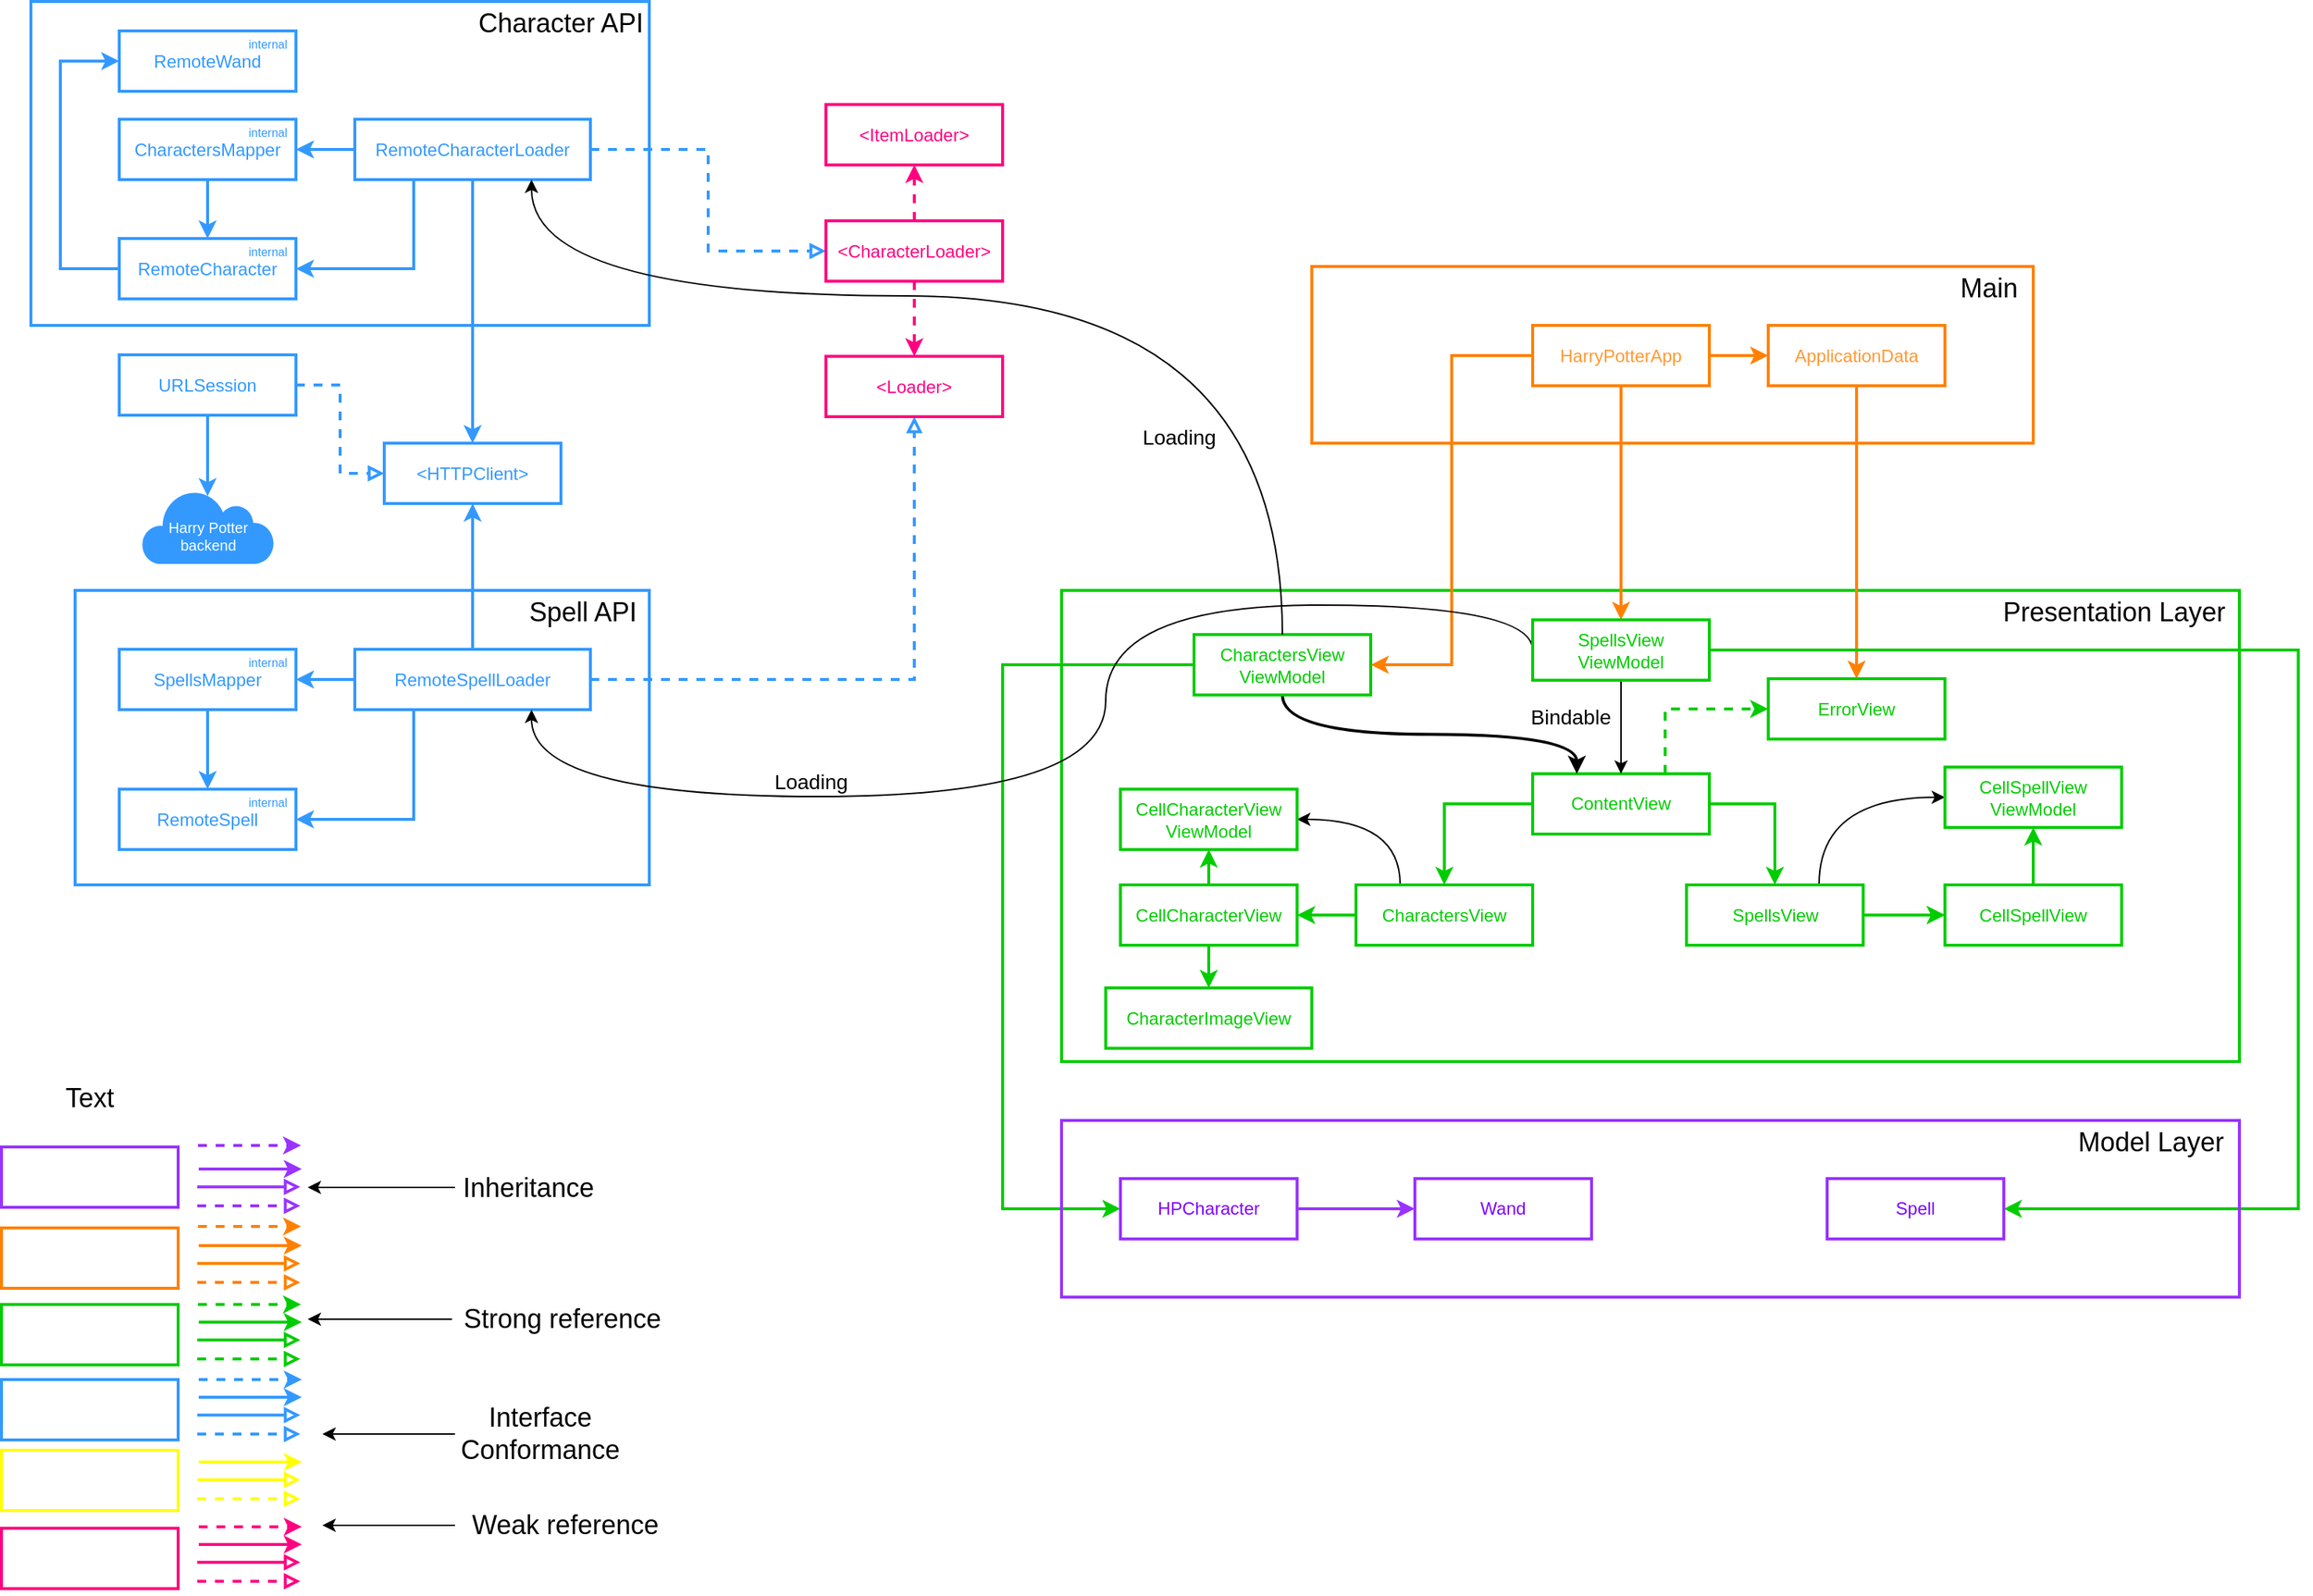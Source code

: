 <mxfile version="24.7.17">
  <diagram name="Page-1" id="dt8fOgWwcaIqnr9do8AA">
    <mxGraphModel dx="2221" dy="1444" grid="1" gridSize="10" guides="1" tooltips="1" connect="1" arrows="1" fold="1" page="1" pageScale="1" pageWidth="1654" pageHeight="1169" math="0" shadow="0">
      <root>
        <mxCell id="0" />
        <mxCell id="1" parent="0" />
        <mxCell id="wScVfhYZV7YSAIrv90uh-60" value="" style="rounded=0;whiteSpace=wrap;html=1;strokeColor=#3399FF;fillColor=none;strokeWidth=2;fontColor=#3399FF;" parent="1" vertex="1">
          <mxGeometry x="60" y="40" width="420" height="220" as="geometry" />
        </mxCell>
        <mxCell id="wScVfhYZV7YSAIrv90uh-76" value="" style="rounded=0;whiteSpace=wrap;html=1;strokeColor=#3399FF;fillColor=none;strokeWidth=2;fontColor=#3399FF;" parent="1" vertex="1">
          <mxGeometry x="90" y="440" width="390" height="200" as="geometry" />
        </mxCell>
        <mxCell id="wScVfhYZV7YSAIrv90uh-1" value="" style="rounded=0;whiteSpace=wrap;html=1;strokeColor=#FF8000;fillColor=none;strokeWidth=2;fontColor=#FF9933;" parent="1" vertex="1">
          <mxGeometry x="40" y="873" width="120" height="41" as="geometry" />
        </mxCell>
        <mxCell id="wScVfhYZV7YSAIrv90uh-2" value="" style="endArrow=classic;html=1;rounded=0;strokeColor=#FF8000;strokeWidth=2;fontColor=#FF8000;" parent="1" edge="1">
          <mxGeometry width="50" height="50" relative="1" as="geometry">
            <mxPoint x="174" y="885" as="sourcePoint" />
            <mxPoint x="244" y="885" as="targetPoint" />
          </mxGeometry>
        </mxCell>
        <mxCell id="wScVfhYZV7YSAIrv90uh-3" value="" style="endArrow=block;html=1;rounded=0;strokeColor=#FF8000;endFill=0;strokeWidth=2;fontColor=#FF8000;" parent="1" edge="1">
          <mxGeometry width="50" height="50" relative="1" as="geometry">
            <mxPoint x="173" y="897.1" as="sourcePoint" />
            <mxPoint x="243" y="897.1" as="targetPoint" />
          </mxGeometry>
        </mxCell>
        <mxCell id="wScVfhYZV7YSAIrv90uh-4" value="" style="endArrow=block;html=1;rounded=0;dashed=1;strokeColor=#FF8000;strokeWidth=2;endFill=0;fontColor=#FF8000;" parent="1" edge="1">
          <mxGeometry width="50" height="50" relative="1" as="geometry">
            <mxPoint x="173" y="910" as="sourcePoint" />
            <mxPoint x="243" y="910" as="targetPoint" />
          </mxGeometry>
        </mxCell>
        <mxCell id="wScVfhYZV7YSAIrv90uh-5" value="" style="rounded=0;whiteSpace=wrap;html=1;strokeColor=#00CC00;fillColor=none;strokeWidth=2;fontColor=#00CC00;" parent="1" vertex="1">
          <mxGeometry x="40" y="925" width="120" height="41" as="geometry" />
        </mxCell>
        <mxCell id="wScVfhYZV7YSAIrv90uh-6" value="" style="endArrow=classic;html=1;rounded=0;strokeColor=#00CC00;strokeWidth=2;fontColor=#00CC00;" parent="1" edge="1">
          <mxGeometry width="50" height="50" relative="1" as="geometry">
            <mxPoint x="174" y="937" as="sourcePoint" />
            <mxPoint x="244" y="937" as="targetPoint" />
          </mxGeometry>
        </mxCell>
        <mxCell id="wScVfhYZV7YSAIrv90uh-7" value="" style="endArrow=block;html=1;rounded=0;strokeColor=#00CC00;strokeWidth=2;endFill=0;fontColor=#00CC00;" parent="1" edge="1">
          <mxGeometry width="50" height="50" relative="1" as="geometry">
            <mxPoint x="173" y="949.1" as="sourcePoint" />
            <mxPoint x="243" y="949.1" as="targetPoint" />
          </mxGeometry>
        </mxCell>
        <mxCell id="wScVfhYZV7YSAIrv90uh-8" value="" style="endArrow=block;html=1;rounded=0;dashed=1;strokeColor=#00CC00;strokeWidth=2;endFill=0;fontColor=#00CC00;" parent="1" edge="1">
          <mxGeometry width="50" height="50" relative="1" as="geometry">
            <mxPoint x="173" y="962" as="sourcePoint" />
            <mxPoint x="243" y="962" as="targetPoint" />
          </mxGeometry>
        </mxCell>
        <mxCell id="wScVfhYZV7YSAIrv90uh-9" value="" style="rounded=0;whiteSpace=wrap;html=1;strokeColor=#3399FF;fillColor=none;strokeWidth=2;fontColor=#3399FF;" parent="1" vertex="1">
          <mxGeometry x="40" y="976" width="120" height="41" as="geometry" />
        </mxCell>
        <mxCell id="wScVfhYZV7YSAIrv90uh-10" value="" style="endArrow=classic;html=1;rounded=0;strokeColor=#3399FF;strokeWidth=2;fontColor=#3399FF;" parent="1" edge="1">
          <mxGeometry width="50" height="50" relative="1" as="geometry">
            <mxPoint x="174" y="988" as="sourcePoint" />
            <mxPoint x="244" y="988" as="targetPoint" />
          </mxGeometry>
        </mxCell>
        <mxCell id="wScVfhYZV7YSAIrv90uh-11" value="" style="endArrow=block;html=1;rounded=0;strokeColor=#3399FF;strokeWidth=2;endFill=0;fontColor=#3399FF;" parent="1" edge="1">
          <mxGeometry width="50" height="50" relative="1" as="geometry">
            <mxPoint x="173" y="1000.1" as="sourcePoint" />
            <mxPoint x="243" y="1000.1" as="targetPoint" />
          </mxGeometry>
        </mxCell>
        <mxCell id="wScVfhYZV7YSAIrv90uh-12" value="" style="endArrow=block;html=1;rounded=0;dashed=1;strokeColor=#3399FF;strokeWidth=2;fontColor=#3399FF;endFill=0;" parent="1" edge="1">
          <mxGeometry width="50" height="50" relative="1" as="geometry">
            <mxPoint x="173" y="1013" as="sourcePoint" />
            <mxPoint x="243" y="1013" as="targetPoint" />
          </mxGeometry>
        </mxCell>
        <mxCell id="wScVfhYZV7YSAIrv90uh-13" value="" style="rounded=0;whiteSpace=wrap;html=1;strokeColor=#FF0080;fillColor=none;strokeWidth=2;fontColor=#FF0080;" parent="1" vertex="1">
          <mxGeometry x="40" y="1077" width="120" height="41" as="geometry" />
        </mxCell>
        <mxCell id="wScVfhYZV7YSAIrv90uh-14" value="" style="endArrow=classic;html=1;rounded=0;strokeColor=#FF0080;strokeWidth=2;fontColor=#FF0080;" parent="1" edge="1">
          <mxGeometry width="50" height="50" relative="1" as="geometry">
            <mxPoint x="174" y="1088" as="sourcePoint" />
            <mxPoint x="244" y="1088" as="targetPoint" />
          </mxGeometry>
        </mxCell>
        <mxCell id="wScVfhYZV7YSAIrv90uh-15" value="" style="endArrow=block;html=1;rounded=0;strokeColor=#FF0080;strokeWidth=2;endFill=0;fontColor=#FF0080;" parent="1" edge="1">
          <mxGeometry width="50" height="50" relative="1" as="geometry">
            <mxPoint x="173" y="1100.1" as="sourcePoint" />
            <mxPoint x="243" y="1100.1" as="targetPoint" />
          </mxGeometry>
        </mxCell>
        <mxCell id="wScVfhYZV7YSAIrv90uh-16" value="" style="endArrow=block;html=1;rounded=0;dashed=1;strokeColor=#FF0080;strokeWidth=2;endFill=0;fontColor=#FF0080;" parent="1" edge="1">
          <mxGeometry width="50" height="50" relative="1" as="geometry">
            <mxPoint x="173" y="1113" as="sourcePoint" />
            <mxPoint x="243" y="1113" as="targetPoint" />
          </mxGeometry>
        </mxCell>
        <mxCell id="wScVfhYZV7YSAIrv90uh-17" value="" style="rounded=0;whiteSpace=wrap;html=1;strokeColor=#9933FF;fillColor=none;strokeWidth=2;labelBackgroundColor=default;fontColor=#7F00FF;" parent="1" vertex="1">
          <mxGeometry x="40" y="818" width="120" height="41" as="geometry" />
        </mxCell>
        <mxCell id="wScVfhYZV7YSAIrv90uh-18" value="" style="endArrow=classic;html=1;rounded=0;strokeColor=#9933FF;strokeWidth=2;fontColor=#9933FF;" parent="1" edge="1">
          <mxGeometry width="50" height="50" relative="1" as="geometry">
            <mxPoint x="174" y="833" as="sourcePoint" />
            <mxPoint x="244" y="833" as="targetPoint" />
          </mxGeometry>
        </mxCell>
        <mxCell id="wScVfhYZV7YSAIrv90uh-19" value="" style="endArrow=block;html=1;rounded=0;strokeColor=#9933FF;strokeWidth=2;endFill=0;fontColor=#9933FF;" parent="1" edge="1">
          <mxGeometry width="50" height="50" relative="1" as="geometry">
            <mxPoint x="173" y="845.1" as="sourcePoint" />
            <mxPoint x="243" y="845.1" as="targetPoint" />
          </mxGeometry>
        </mxCell>
        <mxCell id="wScVfhYZV7YSAIrv90uh-20" value="" style="endArrow=block;html=1;rounded=0;dashed=1;strokeColor=#9933FF;strokeWidth=2;endFill=0;fontColor=#9933FF;" parent="1" edge="1">
          <mxGeometry width="50" height="50" relative="1" as="geometry">
            <mxPoint x="173" y="858" as="sourcePoint" />
            <mxPoint x="243" y="858" as="targetPoint" />
          </mxGeometry>
        </mxCell>
        <mxCell id="wScVfhYZV7YSAIrv90uh-21" value="" style="rounded=0;whiteSpace=wrap;html=1;strokeColor=#FFFF00;fillColor=none;strokeWidth=2;fontColor=#FFFF00;" parent="1" vertex="1">
          <mxGeometry x="40" y="1024" width="120" height="41" as="geometry" />
        </mxCell>
        <mxCell id="wScVfhYZV7YSAIrv90uh-22" value="" style="endArrow=classic;html=1;rounded=0;strokeColor=#FFFF00;strokeWidth=2;fontColor=#FFFF00;" parent="1" edge="1">
          <mxGeometry width="50" height="50" relative="1" as="geometry">
            <mxPoint x="174" y="1032" as="sourcePoint" />
            <mxPoint x="244" y="1032" as="targetPoint" />
          </mxGeometry>
        </mxCell>
        <mxCell id="wScVfhYZV7YSAIrv90uh-23" value="" style="endArrow=block;html=1;rounded=0;strokeColor=#FFFF00;strokeWidth=2;endFill=0;fontColor=#FFFF00;" parent="1" edge="1">
          <mxGeometry width="50" height="50" relative="1" as="geometry">
            <mxPoint x="173" y="1044.1" as="sourcePoint" />
            <mxPoint x="243" y="1044.1" as="targetPoint" />
          </mxGeometry>
        </mxCell>
        <mxCell id="wScVfhYZV7YSAIrv90uh-24" value="" style="endArrow=block;html=1;rounded=0;dashed=1;strokeColor=#FFFF00;strokeWidth=2;fontColor=#FFFF00;endFill=0;" parent="1" edge="1">
          <mxGeometry width="50" height="50" relative="1" as="geometry">
            <mxPoint x="173" y="1057" as="sourcePoint" />
            <mxPoint x="243" y="1057" as="targetPoint" />
          </mxGeometry>
        </mxCell>
        <mxCell id="wScVfhYZV7YSAIrv90uh-25" value="Text" style="text;html=1;align=center;verticalAlign=middle;whiteSpace=wrap;rounded=0;fontSize=18;" parent="1" vertex="1">
          <mxGeometry x="70" y="770" width="60" height="30" as="geometry" />
        </mxCell>
        <mxCell id="wScVfhYZV7YSAIrv90uh-26" style="edgeStyle=orthogonalEdgeStyle;rounded=0;orthogonalLoop=1;jettySize=auto;html=1;" parent="1" source="wScVfhYZV7YSAIrv90uh-27" edge="1">
          <mxGeometry relative="1" as="geometry">
            <mxPoint x="248" y="845.5" as="targetPoint" />
          </mxGeometry>
        </mxCell>
        <mxCell id="wScVfhYZV7YSAIrv90uh-27" value="Inheritance" style="text;html=1;align=center;verticalAlign=middle;whiteSpace=wrap;rounded=0;fontSize=18;" parent="1" vertex="1">
          <mxGeometry x="348" y="830.5" width="100" height="30" as="geometry" />
        </mxCell>
        <mxCell id="wScVfhYZV7YSAIrv90uh-28" style="edgeStyle=orthogonalEdgeStyle;rounded=0;orthogonalLoop=1;jettySize=auto;html=1;" parent="1" source="wScVfhYZV7YSAIrv90uh-29" edge="1">
          <mxGeometry relative="1" as="geometry">
            <mxPoint x="248" y="935" as="targetPoint" />
          </mxGeometry>
        </mxCell>
        <mxCell id="wScVfhYZV7YSAIrv90uh-29" value="Strong reference" style="text;html=1;align=center;verticalAlign=middle;whiteSpace=wrap;rounded=0;fontSize=18;" parent="1" vertex="1">
          <mxGeometry x="346" y="920" width="150" height="30" as="geometry" />
        </mxCell>
        <mxCell id="wScVfhYZV7YSAIrv90uh-30" style="edgeStyle=orthogonalEdgeStyle;rounded=0;orthogonalLoop=1;jettySize=auto;html=1;" parent="1" source="wScVfhYZV7YSAIrv90uh-31" edge="1">
          <mxGeometry relative="1" as="geometry">
            <mxPoint x="258" y="1013" as="targetPoint" />
          </mxGeometry>
        </mxCell>
        <mxCell id="wScVfhYZV7YSAIrv90uh-31" value="Interface Conformance" style="text;html=1;align=center;verticalAlign=middle;whiteSpace=wrap;rounded=0;fontSize=18;" parent="1" vertex="1">
          <mxGeometry x="348" y="978" width="116" height="70" as="geometry" />
        </mxCell>
        <mxCell id="wScVfhYZV7YSAIrv90uh-32" value="" style="endArrow=classic;html=1;rounded=0;strokeColor=#9933FF;strokeWidth=2;dashed=1;fontColor=#9933FF;" parent="1" edge="1">
          <mxGeometry width="50" height="50" relative="1" as="geometry">
            <mxPoint x="173.5" y="817" as="sourcePoint" />
            <mxPoint x="243.5" y="817" as="targetPoint" />
          </mxGeometry>
        </mxCell>
        <mxCell id="wScVfhYZV7YSAIrv90uh-33" value="" style="endArrow=classic;html=1;rounded=0;strokeColor=#FF8000;strokeWidth=2;dashed=1;fontColor=#FF8000;" parent="1" edge="1">
          <mxGeometry width="50" height="50" relative="1" as="geometry">
            <mxPoint x="173.5" y="872" as="sourcePoint" />
            <mxPoint x="243.5" y="872" as="targetPoint" />
          </mxGeometry>
        </mxCell>
        <mxCell id="wScVfhYZV7YSAIrv90uh-34" value="" style="endArrow=classic;html=1;rounded=0;strokeColor=#00CC00;strokeWidth=2;dashed=1;fontColor=#00CC00;" parent="1" edge="1">
          <mxGeometry width="50" height="50" relative="1" as="geometry">
            <mxPoint x="173.5" y="925" as="sourcePoint" />
            <mxPoint x="243.5" y="925" as="targetPoint" />
          </mxGeometry>
        </mxCell>
        <mxCell id="wScVfhYZV7YSAIrv90uh-35" value="" style="endArrow=classic;html=1;rounded=0;strokeColor=#3399FF;strokeWidth=2;fontColor=#3399FF;dashed=1;" parent="1" edge="1">
          <mxGeometry width="50" height="50" relative="1" as="geometry">
            <mxPoint x="174" y="976" as="sourcePoint" />
            <mxPoint x="244" y="976" as="targetPoint" />
          </mxGeometry>
        </mxCell>
        <mxCell id="wScVfhYZV7YSAIrv90uh-36" value="" style="endArrow=classic;html=1;rounded=0;strokeColor=#FF0080;strokeWidth=2;dashed=1;fontColor=#FF0080;" parent="1" edge="1">
          <mxGeometry width="50" height="50" relative="1" as="geometry">
            <mxPoint x="174" y="1076" as="sourcePoint" />
            <mxPoint x="244" y="1076" as="targetPoint" />
          </mxGeometry>
        </mxCell>
        <mxCell id="wScVfhYZV7YSAIrv90uh-37" style="edgeStyle=orthogonalEdgeStyle;rounded=0;orthogonalLoop=1;jettySize=auto;html=1;" parent="1" source="wScVfhYZV7YSAIrv90uh-38" edge="1">
          <mxGeometry relative="1" as="geometry">
            <mxPoint x="258" y="1075" as="targetPoint" />
          </mxGeometry>
        </mxCell>
        <mxCell id="wScVfhYZV7YSAIrv90uh-38" value="Weak reference" style="text;html=1;align=center;verticalAlign=middle;whiteSpace=wrap;rounded=0;fontSize=18;" parent="1" vertex="1">
          <mxGeometry x="348" y="1060" width="150" height="30" as="geometry" />
        </mxCell>
        <mxCell id="wScVfhYZV7YSAIrv90uh-40" value="&amp;lt;HTTPClient&amp;gt;" style="rounded=0;whiteSpace=wrap;html=1;strokeColor=#3399FF;fillColor=none;strokeWidth=2;fontColor=#3399FF;" parent="1" vertex="1">
          <mxGeometry x="300" y="340" width="120" height="41" as="geometry" />
        </mxCell>
        <mxCell id="wScVfhYZV7YSAIrv90uh-42" style="edgeStyle=orthogonalEdgeStyle;rounded=0;orthogonalLoop=1;jettySize=auto;html=1;exitX=1;exitY=0.5;exitDx=0;exitDy=0;entryX=0;entryY=0.5;entryDx=0;entryDy=0;dashed=1;strokeColor=#3399FF;strokeWidth=2;align=center;verticalAlign=middle;fontFamily=Helvetica;fontSize=11;fontColor=#3399FF;labelBackgroundColor=default;endArrow=block;endFill=0;" parent="1" source="wScVfhYZV7YSAIrv90uh-41" target="wScVfhYZV7YSAIrv90uh-40" edge="1">
          <mxGeometry relative="1" as="geometry" />
        </mxCell>
        <mxCell id="wScVfhYZV7YSAIrv90uh-41" value="URLSession" style="rounded=0;whiteSpace=wrap;html=1;strokeColor=#3399FF;fillColor=none;strokeWidth=2;fontColor=#3399FF;" parent="1" vertex="1">
          <mxGeometry x="120" y="280" width="120" height="41" as="geometry" />
        </mxCell>
        <mxCell id="wScVfhYZV7YSAIrv90uh-47" style="edgeStyle=orthogonalEdgeStyle;rounded=0;orthogonalLoop=1;jettySize=auto;html=1;exitX=0.25;exitY=1;exitDx=0;exitDy=0;entryX=1;entryY=0.5;entryDx=0;entryDy=0;strokeColor=#3399FF;strokeWidth=2;align=center;verticalAlign=middle;fontFamily=Helvetica;fontSize=11;fontColor=#3399FF;labelBackgroundColor=default;endArrow=classic;" parent="1" source="wScVfhYZV7YSAIrv90uh-44" target="wScVfhYZV7YSAIrv90uh-46" edge="1">
          <mxGeometry relative="1" as="geometry" />
        </mxCell>
        <mxCell id="wScVfhYZV7YSAIrv90uh-49" style="edgeStyle=orthogonalEdgeStyle;rounded=0;orthogonalLoop=1;jettySize=auto;html=1;exitX=0.5;exitY=1;exitDx=0;exitDy=0;entryX=0.5;entryY=0;entryDx=0;entryDy=0;strokeColor=#3399FF;strokeWidth=2;align=center;verticalAlign=middle;fontFamily=Helvetica;fontSize=11;fontColor=#3399FF;labelBackgroundColor=default;endArrow=classic;" parent="1" source="wScVfhYZV7YSAIrv90uh-44" target="wScVfhYZV7YSAIrv90uh-40" edge="1">
          <mxGeometry relative="1" as="geometry" />
        </mxCell>
        <mxCell id="wScVfhYZV7YSAIrv90uh-54" style="edgeStyle=orthogonalEdgeStyle;rounded=0;orthogonalLoop=1;jettySize=auto;html=1;exitX=0;exitY=0.5;exitDx=0;exitDy=0;entryX=1;entryY=0.5;entryDx=0;entryDy=0;strokeColor=#3399FF;strokeWidth=2;align=center;verticalAlign=middle;fontFamily=Helvetica;fontSize=11;fontColor=#3399FF;labelBackgroundColor=default;endArrow=classic;" parent="1" source="wScVfhYZV7YSAIrv90uh-44" target="wScVfhYZV7YSAIrv90uh-52" edge="1">
          <mxGeometry relative="1" as="geometry" />
        </mxCell>
        <mxCell id="wScVfhYZV7YSAIrv90uh-83" style="edgeStyle=orthogonalEdgeStyle;rounded=0;orthogonalLoop=1;jettySize=auto;html=1;exitX=1;exitY=0.5;exitDx=0;exitDy=0;dashed=1;strokeColor=#3399FF;strokeWidth=2;align=center;verticalAlign=middle;fontFamily=Helvetica;fontSize=11;fontColor=#3399FF;labelBackgroundColor=default;endArrow=block;endFill=0;entryX=0;entryY=0.5;entryDx=0;entryDy=0;" parent="1" source="wScVfhYZV7YSAIrv90uh-44" target="wScVfhYZV7YSAIrv90uh-136" edge="1">
          <mxGeometry relative="1" as="geometry">
            <mxPoint x="560" y="200" as="targetPoint" />
          </mxGeometry>
        </mxCell>
        <mxCell id="wScVfhYZV7YSAIrv90uh-44" value="RemoteCharacterLoader" style="rounded=0;whiteSpace=wrap;html=1;strokeColor=#3399FF;fillColor=none;strokeWidth=2;fontColor=#3399FF;" parent="1" vertex="1">
          <mxGeometry x="280" y="120" width="160" height="41" as="geometry" />
        </mxCell>
        <mxCell id="wScVfhYZV7YSAIrv90uh-50" value="" style="group" parent="1" vertex="1" connectable="0">
          <mxGeometry x="120" y="201" width="120" height="41" as="geometry" />
        </mxCell>
        <mxCell id="wScVfhYZV7YSAIrv90uh-46" value="RemoteCharacter" style="rounded=0;whiteSpace=wrap;html=1;strokeColor=#3399FF;fillColor=none;strokeWidth=2;fontColor=#3399FF;" parent="wScVfhYZV7YSAIrv90uh-50" vertex="1">
          <mxGeometry width="120" height="41" as="geometry" />
        </mxCell>
        <mxCell id="wScVfhYZV7YSAIrv90uh-48" value="internal" style="text;html=1;align=center;verticalAlign=middle;whiteSpace=wrap;rounded=0;fontSize=8;fontColor=#3399ff;" parent="wScVfhYZV7YSAIrv90uh-50" vertex="1">
          <mxGeometry x="86" y="9" width="30" as="geometry" />
        </mxCell>
        <mxCell id="wScVfhYZV7YSAIrv90uh-51" value="" style="group" parent="1" vertex="1" connectable="0">
          <mxGeometry x="120" y="120" width="120" height="41" as="geometry" />
        </mxCell>
        <mxCell id="wScVfhYZV7YSAIrv90uh-52" value="CharactersMapper" style="rounded=0;whiteSpace=wrap;html=1;strokeColor=#3399FF;fillColor=none;strokeWidth=2;fontColor=#3399FF;" parent="wScVfhYZV7YSAIrv90uh-51" vertex="1">
          <mxGeometry width="120" height="41" as="geometry" />
        </mxCell>
        <mxCell id="wScVfhYZV7YSAIrv90uh-53" value="internal" style="text;html=1;align=center;verticalAlign=middle;whiteSpace=wrap;rounded=0;fontSize=8;fontColor=#3399ff;" parent="wScVfhYZV7YSAIrv90uh-51" vertex="1">
          <mxGeometry x="86" y="9" width="30" as="geometry" />
        </mxCell>
        <mxCell id="wScVfhYZV7YSAIrv90uh-55" style="edgeStyle=orthogonalEdgeStyle;rounded=0;orthogonalLoop=1;jettySize=auto;html=1;exitX=0.5;exitY=1;exitDx=0;exitDy=0;entryX=0.5;entryY=0;entryDx=0;entryDy=0;strokeColor=#3399FF;strokeWidth=2;align=center;verticalAlign=middle;fontFamily=Helvetica;fontSize=11;fontColor=#3399FF;labelBackgroundColor=default;endArrow=classic;" parent="1" source="wScVfhYZV7YSAIrv90uh-52" target="wScVfhYZV7YSAIrv90uh-46" edge="1">
          <mxGeometry relative="1" as="geometry" />
        </mxCell>
        <mxCell id="wScVfhYZV7YSAIrv90uh-56" value="&lt;div style=&quot;font-size: 10px;&quot;&gt;&lt;br style=&quot;font-size: 10px;&quot;&gt;&lt;/div&gt;&lt;div style=&quot;font-size: 10px;&quot;&gt;Harry Potter&lt;/div&gt;&lt;div style=&quot;font-size: 10px;&quot;&gt;backend&lt;/div&gt;" style="html=1;outlineConnect=0;fillColor=#3399FF;strokeColor=none;gradientColor=none;gradientDirection=north;strokeWidth=2;shape=mxgraph.networks.cloud;fontColor=#ffffff;flipH=1;fontSize=10;" parent="1" vertex="1">
          <mxGeometry x="135" y="372" width="90" height="50" as="geometry" />
        </mxCell>
        <mxCell id="wScVfhYZV7YSAIrv90uh-58" style="edgeStyle=orthogonalEdgeStyle;rounded=0;orthogonalLoop=1;jettySize=auto;html=1;exitX=0.5;exitY=1;exitDx=0;exitDy=0;entryX=0.5;entryY=0.08;entryDx=0;entryDy=0;entryPerimeter=0;strokeColor=#3399FF;strokeWidth=2;align=center;verticalAlign=middle;fontFamily=Helvetica;fontSize=11;fontColor=#3399FF;labelBackgroundColor=default;endArrow=classic;" parent="1" source="wScVfhYZV7YSAIrv90uh-41" target="wScVfhYZV7YSAIrv90uh-56" edge="1">
          <mxGeometry relative="1" as="geometry" />
        </mxCell>
        <mxCell id="wScVfhYZV7YSAIrv90uh-59" value="" style="rounded=0;whiteSpace=wrap;html=1;strokeColor=#00CC00;fillColor=none;strokeWidth=2;fontColor=#00CC00;" parent="1" vertex="1">
          <mxGeometry x="760" y="440" width="800" height="320" as="geometry" />
        </mxCell>
        <mxCell id="wScVfhYZV7YSAIrv90uh-61" value="Character API" style="text;html=1;align=center;verticalAlign=middle;whiteSpace=wrap;rounded=0;fontSize=18;" parent="1" vertex="1">
          <mxGeometry x="360" y="40" width="120" height="30" as="geometry" />
        </mxCell>
        <mxCell id="wScVfhYZV7YSAIrv90uh-80" value="" style="edgeStyle=orthogonalEdgeStyle;rounded=0;orthogonalLoop=1;jettySize=auto;html=1;" parent="1" edge="1">
          <mxGeometry relative="1" as="geometry">
            <mxPoint x="230" y="660.5" as="targetPoint" />
          </mxGeometry>
        </mxCell>
        <mxCell id="wScVfhYZV7YSAIrv90uh-65" style="edgeStyle=orthogonalEdgeStyle;rounded=0;orthogonalLoop=1;jettySize=auto;html=1;exitX=0.25;exitY=1;exitDx=0;exitDy=0;entryX=1;entryY=0.5;entryDx=0;entryDy=0;strokeColor=#3399FF;strokeWidth=2;align=center;verticalAlign=middle;fontFamily=Helvetica;fontSize=11;fontColor=#3399FF;labelBackgroundColor=default;endArrow=classic;" parent="1" source="wScVfhYZV7YSAIrv90uh-68" target="wScVfhYZV7YSAIrv90uh-70" edge="1">
          <mxGeometry relative="1" as="geometry" />
        </mxCell>
        <mxCell id="wScVfhYZV7YSAIrv90uh-66" style="edgeStyle=orthogonalEdgeStyle;rounded=0;orthogonalLoop=1;jettySize=auto;html=1;strokeColor=#3399FF;strokeWidth=2;align=center;verticalAlign=middle;fontFamily=Helvetica;fontSize=11;fontColor=#3399FF;labelBackgroundColor=default;endArrow=classic;exitX=0.5;exitY=0;exitDx=0;exitDy=0;entryX=0.5;entryY=1;entryDx=0;entryDy=0;" parent="1" source="wScVfhYZV7YSAIrv90uh-68" target="wScVfhYZV7YSAIrv90uh-40" edge="1">
          <mxGeometry relative="1" as="geometry">
            <mxPoint x="570" y="250" as="targetPoint" />
          </mxGeometry>
        </mxCell>
        <mxCell id="wScVfhYZV7YSAIrv90uh-67" style="edgeStyle=orthogonalEdgeStyle;rounded=0;orthogonalLoop=1;jettySize=auto;html=1;exitX=0;exitY=0.5;exitDx=0;exitDy=0;entryX=1;entryY=0.5;entryDx=0;entryDy=0;strokeColor=#3399FF;strokeWidth=2;align=center;verticalAlign=middle;fontFamily=Helvetica;fontSize=11;fontColor=#3399FF;labelBackgroundColor=default;endArrow=classic;" parent="1" source="wScVfhYZV7YSAIrv90uh-68" target="wScVfhYZV7YSAIrv90uh-73" edge="1">
          <mxGeometry relative="1" as="geometry" />
        </mxCell>
        <mxCell id="wScVfhYZV7YSAIrv90uh-84" style="edgeStyle=orthogonalEdgeStyle;rounded=0;orthogonalLoop=1;jettySize=auto;html=1;exitX=1;exitY=0.5;exitDx=0;exitDy=0;entryX=0.5;entryY=1;entryDx=0;entryDy=0;dashed=1;strokeColor=#3399FF;strokeWidth=2;align=center;verticalAlign=middle;fontFamily=Helvetica;fontSize=11;fontColor=#3399FF;labelBackgroundColor=default;endArrow=block;endFill=0;" parent="1" source="wScVfhYZV7YSAIrv90uh-68" target="wScVfhYZV7YSAIrv90uh-86" edge="1">
          <mxGeometry relative="1" as="geometry">
            <mxPoint x="660" y="361" as="targetPoint" />
          </mxGeometry>
        </mxCell>
        <mxCell id="wScVfhYZV7YSAIrv90uh-68" value="RemoteSpellLoader" style="rounded=0;whiteSpace=wrap;html=1;strokeColor=#3399FF;fillColor=none;strokeWidth=2;fontColor=#3399FF;" parent="1" vertex="1">
          <mxGeometry x="280" y="480" width="160" height="41" as="geometry" />
        </mxCell>
        <mxCell id="wScVfhYZV7YSAIrv90uh-69" value="" style="group" parent="1" vertex="1" connectable="0">
          <mxGeometry x="120" y="575" width="120" height="41" as="geometry" />
        </mxCell>
        <mxCell id="wScVfhYZV7YSAIrv90uh-70" value="RemoteSpell" style="rounded=0;whiteSpace=wrap;html=1;strokeColor=#3399FF;fillColor=none;strokeWidth=2;fontColor=#3399FF;" parent="wScVfhYZV7YSAIrv90uh-69" vertex="1">
          <mxGeometry width="120" height="41" as="geometry" />
        </mxCell>
        <mxCell id="wScVfhYZV7YSAIrv90uh-71" value="internal" style="text;html=1;align=center;verticalAlign=middle;whiteSpace=wrap;rounded=0;fontSize=8;fontColor=#3399ff;" parent="wScVfhYZV7YSAIrv90uh-69" vertex="1">
          <mxGeometry x="86" y="9" width="30" as="geometry" />
        </mxCell>
        <mxCell id="wScVfhYZV7YSAIrv90uh-72" value="" style="group" parent="1" vertex="1" connectable="0">
          <mxGeometry x="120" y="480" width="120" height="41" as="geometry" />
        </mxCell>
        <mxCell id="wScVfhYZV7YSAIrv90uh-73" value="SpellsMapper" style="rounded=0;whiteSpace=wrap;html=1;strokeColor=#3399FF;fillColor=none;strokeWidth=2;fontColor=#3399FF;" parent="wScVfhYZV7YSAIrv90uh-72" vertex="1">
          <mxGeometry width="120" height="41" as="geometry" />
        </mxCell>
        <mxCell id="wScVfhYZV7YSAIrv90uh-74" value="internal" style="text;html=1;align=center;verticalAlign=middle;whiteSpace=wrap;rounded=0;fontSize=8;fontColor=#3399ff;" parent="wScVfhYZV7YSAIrv90uh-72" vertex="1">
          <mxGeometry x="86" y="9" width="30" as="geometry" />
        </mxCell>
        <mxCell id="wScVfhYZV7YSAIrv90uh-75" style="edgeStyle=orthogonalEdgeStyle;rounded=0;orthogonalLoop=1;jettySize=auto;html=1;exitX=0.5;exitY=1;exitDx=0;exitDy=0;entryX=0.5;entryY=0;entryDx=0;entryDy=0;strokeColor=#3399FF;strokeWidth=2;align=center;verticalAlign=middle;fontFamily=Helvetica;fontSize=11;fontColor=#3399FF;labelBackgroundColor=default;endArrow=classic;" parent="1" source="wScVfhYZV7YSAIrv90uh-73" target="wScVfhYZV7YSAIrv90uh-70" edge="1">
          <mxGeometry relative="1" as="geometry" />
        </mxCell>
        <mxCell id="wScVfhYZV7YSAIrv90uh-77" value="Spell API" style="text;html=1;align=center;verticalAlign=middle;whiteSpace=wrap;rounded=0;fontSize=18;" parent="1" vertex="1">
          <mxGeometry x="390" y="440" width="90" height="30" as="geometry" />
        </mxCell>
        <mxCell id="wScVfhYZV7YSAIrv90uh-85" value="&amp;lt;ItemLoader&amp;gt;" style="rounded=0;whiteSpace=wrap;html=1;strokeColor=#FF0080;fillColor=none;strokeWidth=2;fontColor=#FF0080;" parent="1" vertex="1">
          <mxGeometry x="600" y="110" width="120" height="41" as="geometry" />
        </mxCell>
        <mxCell id="wScVfhYZV7YSAIrv90uh-86" value="&amp;lt;Loader&amp;gt;" style="rounded=0;whiteSpace=wrap;html=1;strokeColor=#FF0080;fillColor=none;strokeWidth=2;fontColor=#FF0080;" parent="1" vertex="1">
          <mxGeometry x="600" y="281" width="120" height="41" as="geometry" />
        </mxCell>
        <mxCell id="wScVfhYZV7YSAIrv90uh-88" value="Presentation Layer" style="text;html=1;align=center;verticalAlign=middle;whiteSpace=wrap;rounded=0;fontSize=18;" parent="1" vertex="1">
          <mxGeometry x="1390" y="440" width="170" height="30" as="geometry" />
        </mxCell>
        <mxCell id="wScVfhYZV7YSAIrv90uh-92" style="edgeStyle=orthogonalEdgeStyle;rounded=0;orthogonalLoop=1;jettySize=auto;html=1;exitX=0;exitY=0.5;exitDx=0;exitDy=0;entryX=0.5;entryY=0;entryDx=0;entryDy=0;strokeColor=#00CC00;strokeWidth=2;align=center;verticalAlign=middle;fontFamily=Helvetica;fontSize=11;fontColor=#00CC00;labelBackgroundColor=default;endArrow=classic;" parent="1" source="wScVfhYZV7YSAIrv90uh-89" target="wScVfhYZV7YSAIrv90uh-90" edge="1">
          <mxGeometry relative="1" as="geometry" />
        </mxCell>
        <mxCell id="wScVfhYZV7YSAIrv90uh-93" style="edgeStyle=orthogonalEdgeStyle;rounded=0;orthogonalLoop=1;jettySize=auto;html=1;exitX=1;exitY=0.5;exitDx=0;exitDy=0;entryX=0.5;entryY=0;entryDx=0;entryDy=0;strokeColor=#00CC00;strokeWidth=2;align=center;verticalAlign=middle;fontFamily=Helvetica;fontSize=11;fontColor=#00CC00;labelBackgroundColor=default;endArrow=classic;" parent="1" source="wScVfhYZV7YSAIrv90uh-89" target="wScVfhYZV7YSAIrv90uh-91" edge="1">
          <mxGeometry relative="1" as="geometry" />
        </mxCell>
        <mxCell id="Ts_irYi_uIRgOwIahBhL-5" style="edgeStyle=orthogonalEdgeStyle;rounded=0;orthogonalLoop=1;jettySize=auto;html=1;exitX=0.75;exitY=0;exitDx=0;exitDy=0;entryX=0;entryY=0.5;entryDx=0;entryDy=0;dashed=1;strokeColor=#00CC00;strokeWidth=2;align=center;verticalAlign=middle;fontFamily=Helvetica;fontSize=11;fontColor=#00CC00;labelBackgroundColor=default;endArrow=classic;" edge="1" parent="1" source="wScVfhYZV7YSAIrv90uh-89" target="Ts_irYi_uIRgOwIahBhL-3">
          <mxGeometry relative="1" as="geometry" />
        </mxCell>
        <mxCell id="wScVfhYZV7YSAIrv90uh-89" value="ContentView" style="rounded=0;whiteSpace=wrap;html=1;strokeColor=#00CC00;fillColor=none;strokeWidth=2;fontColor=#00CC00;" parent="1" vertex="1">
          <mxGeometry x="1080" y="564.5" width="120" height="41" as="geometry" />
        </mxCell>
        <mxCell id="wScVfhYZV7YSAIrv90uh-120" style="edgeStyle=orthogonalEdgeStyle;rounded=0;orthogonalLoop=1;jettySize=auto;html=1;exitX=0;exitY=0.5;exitDx=0;exitDy=0;entryX=1;entryY=0.5;entryDx=0;entryDy=0;strokeColor=#00CC00;strokeWidth=2;align=center;verticalAlign=middle;fontFamily=Helvetica;fontSize=11;fontColor=#00CC00;labelBackgroundColor=default;endArrow=classic;" parent="1" source="wScVfhYZV7YSAIrv90uh-90" target="wScVfhYZV7YSAIrv90uh-115" edge="1">
          <mxGeometry relative="1" as="geometry" />
        </mxCell>
        <mxCell id="wScVfhYZV7YSAIrv90uh-124" style="edgeStyle=orthogonalEdgeStyle;rounded=0;orthogonalLoop=1;jettySize=auto;html=1;exitX=0.25;exitY=0;exitDx=0;exitDy=0;entryX=1;entryY=0.5;entryDx=0;entryDy=0;curved=1;" parent="1" source="wScVfhYZV7YSAIrv90uh-90" target="wScVfhYZV7YSAIrv90uh-121" edge="1">
          <mxGeometry relative="1" as="geometry" />
        </mxCell>
        <mxCell id="wScVfhYZV7YSAIrv90uh-90" value="CharactersView" style="rounded=0;whiteSpace=wrap;html=1;strokeColor=#00CC00;fillColor=none;strokeWidth=2;fontColor=#00CC00;" parent="1" vertex="1">
          <mxGeometry x="960" y="640" width="120" height="41" as="geometry" />
        </mxCell>
        <mxCell id="wScVfhYZV7YSAIrv90uh-119" style="edgeStyle=orthogonalEdgeStyle;rounded=0;orthogonalLoop=1;jettySize=auto;html=1;exitX=1;exitY=0.5;exitDx=0;exitDy=0;entryX=0;entryY=0.5;entryDx=0;entryDy=0;strokeColor=#00CC00;strokeWidth=2;align=center;verticalAlign=middle;fontFamily=Helvetica;fontSize=11;fontColor=#00CC00;labelBackgroundColor=default;endArrow=classic;" parent="1" source="wScVfhYZV7YSAIrv90uh-91" target="wScVfhYZV7YSAIrv90uh-114" edge="1">
          <mxGeometry relative="1" as="geometry" />
        </mxCell>
        <mxCell id="wScVfhYZV7YSAIrv90uh-125" style="edgeStyle=orthogonalEdgeStyle;rounded=0;orthogonalLoop=1;jettySize=auto;html=1;exitX=0.75;exitY=0;exitDx=0;exitDy=0;entryX=0;entryY=0.5;entryDx=0;entryDy=0;strokeColor=default;align=center;verticalAlign=middle;fontFamily=Helvetica;fontSize=11;fontColor=default;labelBackgroundColor=default;endArrow=classic;curved=1;" parent="1" source="wScVfhYZV7YSAIrv90uh-91" target="wScVfhYZV7YSAIrv90uh-113" edge="1">
          <mxGeometry relative="1" as="geometry" />
        </mxCell>
        <mxCell id="wScVfhYZV7YSAIrv90uh-127" value="" style="edgeStyle=orthogonalEdgeStyle;rounded=0;orthogonalLoop=1;jettySize=auto;html=1;strokeColor=#00CC00;strokeWidth=2;align=center;verticalAlign=middle;fontFamily=Helvetica;fontSize=11;fontColor=#00CC00;labelBackgroundColor=default;endArrow=classic;" parent="1" source="wScVfhYZV7YSAIrv90uh-91" target="wScVfhYZV7YSAIrv90uh-114" edge="1">
          <mxGeometry relative="1" as="geometry" />
        </mxCell>
        <mxCell id="wScVfhYZV7YSAIrv90uh-91" value="SpellsView" style="rounded=0;whiteSpace=wrap;html=1;strokeColor=#00CC00;fillColor=none;strokeWidth=2;fontColor=#00CC00;" parent="1" vertex="1">
          <mxGeometry x="1184.5" y="640" width="120" height="41" as="geometry" />
        </mxCell>
        <mxCell id="wScVfhYZV7YSAIrv90uh-94" value="" style="rounded=0;whiteSpace=wrap;html=1;strokeColor=#FF8000;fillColor=none;strokeWidth=2;fontColor=#FF9933;" parent="1" vertex="1">
          <mxGeometry x="930" y="220" width="490" height="120" as="geometry" />
        </mxCell>
        <mxCell id="wScVfhYZV7YSAIrv90uh-101" style="edgeStyle=orthogonalEdgeStyle;rounded=0;orthogonalLoop=1;jettySize=auto;html=1;exitX=0;exitY=0.5;exitDx=0;exitDy=0;entryX=1;entryY=0.5;entryDx=0;entryDy=0;strokeColor=#FF8000;strokeWidth=2;align=center;verticalAlign=middle;fontFamily=Helvetica;fontSize=11;fontColor=#FF8000;labelBackgroundColor=default;endArrow=classic;" parent="1" source="wScVfhYZV7YSAIrv90uh-95" target="wScVfhYZV7YSAIrv90uh-99" edge="1">
          <mxGeometry relative="1" as="geometry" />
        </mxCell>
        <mxCell id="wScVfhYZV7YSAIrv90uh-102" style="edgeStyle=orthogonalEdgeStyle;rounded=0;orthogonalLoop=1;jettySize=auto;html=1;exitX=0.5;exitY=1;exitDx=0;exitDy=0;entryX=0.5;entryY=0;entryDx=0;entryDy=0;strokeColor=#FF8000;strokeWidth=2;align=center;verticalAlign=middle;fontFamily=Helvetica;fontSize=11;fontColor=#FF8000;labelBackgroundColor=default;endArrow=classic;" parent="1" source="wScVfhYZV7YSAIrv90uh-95" target="wScVfhYZV7YSAIrv90uh-100" edge="1">
          <mxGeometry relative="1" as="geometry" />
        </mxCell>
        <mxCell id="wScVfhYZV7YSAIrv90uh-103" style="edgeStyle=orthogonalEdgeStyle;rounded=0;orthogonalLoop=1;jettySize=auto;html=1;exitX=1;exitY=0.5;exitDx=0;exitDy=0;entryX=0;entryY=0.5;entryDx=0;entryDy=0;strokeColor=#FF8000;strokeWidth=2;align=center;verticalAlign=middle;fontFamily=Helvetica;fontSize=11;fontColor=#FF8000;labelBackgroundColor=default;endArrow=classic;" parent="1" source="wScVfhYZV7YSAIrv90uh-95" target="wScVfhYZV7YSAIrv90uh-97" edge="1">
          <mxGeometry relative="1" as="geometry" />
        </mxCell>
        <mxCell id="wScVfhYZV7YSAIrv90uh-95" value="HarryPotterApp" style="rounded=0;whiteSpace=wrap;html=1;strokeColor=#FF8000;fillColor=none;strokeWidth=2;fontColor=#FF9933;" parent="1" vertex="1">
          <mxGeometry x="1080" y="260" width="120" height="41" as="geometry" />
        </mxCell>
        <mxCell id="wScVfhYZV7YSAIrv90uh-96" value="Main" style="text;html=1;align=center;verticalAlign=middle;whiteSpace=wrap;rounded=0;fontSize=18;" parent="1" vertex="1">
          <mxGeometry x="1360" y="220" width="60" height="30" as="geometry" />
        </mxCell>
        <mxCell id="Ts_irYi_uIRgOwIahBhL-4" style="edgeStyle=orthogonalEdgeStyle;rounded=0;orthogonalLoop=1;jettySize=auto;html=1;exitX=0.5;exitY=1;exitDx=0;exitDy=0;entryX=0.5;entryY=0;entryDx=0;entryDy=0;strokeColor=#FF8000;strokeWidth=2;align=center;verticalAlign=middle;fontFamily=Helvetica;fontSize=11;fontColor=#FF8000;labelBackgroundColor=default;endArrow=classic;" edge="1" parent="1" source="wScVfhYZV7YSAIrv90uh-97" target="Ts_irYi_uIRgOwIahBhL-3">
          <mxGeometry relative="1" as="geometry" />
        </mxCell>
        <mxCell id="wScVfhYZV7YSAIrv90uh-97" value="ApplicationData" style="rounded=0;whiteSpace=wrap;html=1;strokeColor=#FF8000;fillColor=none;strokeWidth=2;fontColor=#FF9933;" parent="1" vertex="1">
          <mxGeometry x="1240" y="260" width="120" height="41" as="geometry" />
        </mxCell>
        <mxCell id="wScVfhYZV7YSAIrv90uh-109" style="edgeStyle=orthogonalEdgeStyle;rounded=0;orthogonalLoop=1;jettySize=auto;html=1;exitX=0.5;exitY=1;exitDx=0;exitDy=0;entryX=0.25;entryY=0;entryDx=0;entryDy=0;strokeColor=default;strokeWidth=2;align=center;verticalAlign=middle;fontFamily=Helvetica;fontSize=11;fontColor=default;labelBackgroundColor=default;endArrow=classic;curved=1;" parent="1" source="wScVfhYZV7YSAIrv90uh-99" target="wScVfhYZV7YSAIrv90uh-89" edge="1">
          <mxGeometry relative="1" as="geometry" />
        </mxCell>
        <mxCell id="wScVfhYZV7YSAIrv90uh-132" style="edgeStyle=orthogonalEdgeStyle;rounded=0;orthogonalLoop=1;jettySize=auto;html=1;exitX=0;exitY=0.5;exitDx=0;exitDy=0;strokeColor=#00CC00;strokeWidth=2;align=center;verticalAlign=middle;fontFamily=Helvetica;fontSize=11;fontColor=#00CC00;labelBackgroundColor=default;endArrow=classic;entryX=0;entryY=0.5;entryDx=0;entryDy=0;" parent="1" source="wScVfhYZV7YSAIrv90uh-99" target="wScVfhYZV7YSAIrv90uh-129" edge="1">
          <mxGeometry relative="1" as="geometry">
            <mxPoint x="680" y="860" as="targetPoint" />
            <Array as="points">
              <mxPoint x="720" y="491" />
              <mxPoint x="720" y="860" />
            </Array>
          </mxGeometry>
        </mxCell>
        <mxCell id="wScVfhYZV7YSAIrv90uh-99" value="CharactersView&lt;div&gt;ViewModel&lt;/div&gt;" style="rounded=0;whiteSpace=wrap;html=1;strokeColor=#00CC00;fillColor=none;strokeWidth=2;fontColor=#00CC00;align=center;verticalAlign=middle;fontFamily=Helvetica;fontSize=12;" parent="1" vertex="1">
          <mxGeometry x="850" y="470" width="120" height="41" as="geometry" />
        </mxCell>
        <mxCell id="wScVfhYZV7YSAIrv90uh-112" style="edgeStyle=orthogonalEdgeStyle;rounded=0;orthogonalLoop=1;jettySize=auto;html=1;exitX=0.5;exitY=1;exitDx=0;exitDy=0;strokeColor=default;align=center;verticalAlign=middle;fontFamily=Helvetica;fontSize=11;fontColor=default;labelBackgroundColor=default;endArrow=classic;curved=1;" parent="1" source="wScVfhYZV7YSAIrv90uh-100" target="wScVfhYZV7YSAIrv90uh-89" edge="1">
          <mxGeometry relative="1" as="geometry" />
        </mxCell>
        <mxCell id="wScVfhYZV7YSAIrv90uh-133" style="edgeStyle=orthogonalEdgeStyle;rounded=0;orthogonalLoop=1;jettySize=auto;html=1;exitX=1;exitY=0.5;exitDx=0;exitDy=0;entryX=1;entryY=0.5;entryDx=0;entryDy=0;strokeColor=#00CC00;strokeWidth=2;align=center;verticalAlign=middle;fontFamily=Helvetica;fontSize=11;fontColor=#00CC00;labelBackgroundColor=default;endArrow=classic;" parent="1" source="wScVfhYZV7YSAIrv90uh-100" target="wScVfhYZV7YSAIrv90uh-130" edge="1">
          <mxGeometry relative="1" as="geometry">
            <Array as="points">
              <mxPoint x="1600" y="481" />
              <mxPoint x="1600" y="860" />
            </Array>
          </mxGeometry>
        </mxCell>
        <mxCell id="wScVfhYZV7YSAIrv90uh-139" style="edgeStyle=orthogonalEdgeStyle;rounded=0;orthogonalLoop=1;jettySize=auto;html=1;exitX=0;exitY=0.5;exitDx=0;exitDy=0;entryX=0.75;entryY=1;entryDx=0;entryDy=0;curved=1;" parent="1" source="wScVfhYZV7YSAIrv90uh-100" target="wScVfhYZV7YSAIrv90uh-68" edge="1">
          <mxGeometry relative="1" as="geometry">
            <Array as="points">
              <mxPoint x="1080" y="450" />
              <mxPoint x="790" y="450" />
              <mxPoint x="790" y="580" />
              <mxPoint x="400" y="580" />
            </Array>
          </mxGeometry>
        </mxCell>
        <mxCell id="wScVfhYZV7YSAIrv90uh-100" value="SpellsView&lt;div&gt;ViewModel&lt;/div&gt;" style="rounded=0;whiteSpace=wrap;html=1;strokeColor=#00CC00;fillColor=none;strokeWidth=2;fontColor=#00CC00;align=center;verticalAlign=middle;fontFamily=Helvetica;fontSize=12;" parent="1" vertex="1">
          <mxGeometry x="1080" y="460" width="120" height="41" as="geometry" />
        </mxCell>
        <mxCell id="wScVfhYZV7YSAIrv90uh-104" style="edgeStyle=orthogonalEdgeStyle;rounded=0;orthogonalLoop=1;jettySize=auto;html=1;exitX=0.5;exitY=0;exitDx=0;exitDy=0;entryX=0.75;entryY=1;entryDx=0;entryDy=0;curved=1;" parent="1" source="wScVfhYZV7YSAIrv90uh-99" target="wScVfhYZV7YSAIrv90uh-44" edge="1">
          <mxGeometry relative="1" as="geometry">
            <Array as="points">
              <mxPoint x="910" y="240" />
              <mxPoint x="400" y="240" />
            </Array>
          </mxGeometry>
        </mxCell>
        <mxCell id="wScVfhYZV7YSAIrv90uh-106" value="Loading" style="text;html=1;align=center;verticalAlign=middle;whiteSpace=wrap;rounded=0;fontSize=14;" parent="1" vertex="1">
          <mxGeometry x="810" y="321" width="60" height="30" as="geometry" />
        </mxCell>
        <mxCell id="wScVfhYZV7YSAIrv90uh-108" value="Loading" style="text;html=1;align=center;verticalAlign=middle;whiteSpace=wrap;rounded=0;fontSize=14;" parent="1" vertex="1">
          <mxGeometry x="560" y="555" width="60" height="30" as="geometry" />
        </mxCell>
        <mxCell id="wScVfhYZV7YSAIrv90uh-110" value="Bindable" style="text;html=1;align=center;verticalAlign=middle;whiteSpace=wrap;rounded=0;fontSize=14;" parent="1" vertex="1">
          <mxGeometry x="1075.5" y="511" width="60" height="30" as="geometry" />
        </mxCell>
        <mxCell id="wScVfhYZV7YSAIrv90uh-113" value="CellSpellView&lt;div&gt;ViewModel&lt;/div&gt;" style="rounded=0;whiteSpace=wrap;html=1;strokeColor=#00CC00;fillColor=none;strokeWidth=2;fontColor=#00CC00;align=center;verticalAlign=middle;fontFamily=Helvetica;fontSize=12;" parent="1" vertex="1">
          <mxGeometry x="1360" y="560" width="120" height="41" as="geometry" />
        </mxCell>
        <mxCell id="wScVfhYZV7YSAIrv90uh-126" style="edgeStyle=orthogonalEdgeStyle;rounded=0;orthogonalLoop=1;jettySize=auto;html=1;exitX=0.5;exitY=0;exitDx=0;exitDy=0;entryX=0.5;entryY=1;entryDx=0;entryDy=0;strokeColor=#00CC00;strokeWidth=2;align=center;verticalAlign=middle;fontFamily=Helvetica;fontSize=11;fontColor=#00CC00;labelBackgroundColor=default;endArrow=classic;" parent="1" source="wScVfhYZV7YSAIrv90uh-114" target="wScVfhYZV7YSAIrv90uh-113" edge="1">
          <mxGeometry relative="1" as="geometry" />
        </mxCell>
        <mxCell id="wScVfhYZV7YSAIrv90uh-114" value="CellSpellView" style="rounded=0;whiteSpace=wrap;html=1;strokeColor=#00CC00;fillColor=none;strokeWidth=2;fontColor=#00CC00;" parent="1" vertex="1">
          <mxGeometry x="1360" y="640" width="120" height="41" as="geometry" />
        </mxCell>
        <mxCell id="wScVfhYZV7YSAIrv90uh-123" style="edgeStyle=orthogonalEdgeStyle;rounded=0;orthogonalLoop=1;jettySize=auto;html=1;exitX=0.5;exitY=0;exitDx=0;exitDy=0;entryX=0.5;entryY=1;entryDx=0;entryDy=0;strokeColor=#00CC00;strokeWidth=2;align=center;verticalAlign=middle;fontFamily=Helvetica;fontSize=11;fontColor=#00CC00;labelBackgroundColor=default;endArrow=classic;" parent="1" source="wScVfhYZV7YSAIrv90uh-115" target="wScVfhYZV7YSAIrv90uh-121" edge="1">
          <mxGeometry relative="1" as="geometry" />
        </mxCell>
        <mxCell id="Ts_irYi_uIRgOwIahBhL-2" style="edgeStyle=orthogonalEdgeStyle;rounded=0;orthogonalLoop=1;jettySize=auto;html=1;exitX=0.5;exitY=1;exitDx=0;exitDy=0;entryX=0.5;entryY=0;entryDx=0;entryDy=0;strokeColor=#00CC00;strokeWidth=2;align=center;verticalAlign=middle;fontFamily=Helvetica;fontSize=11;fontColor=#00CC00;labelBackgroundColor=default;endArrow=classic;" edge="1" parent="1" source="wScVfhYZV7YSAIrv90uh-115" target="Ts_irYi_uIRgOwIahBhL-1">
          <mxGeometry relative="1" as="geometry" />
        </mxCell>
        <mxCell id="wScVfhYZV7YSAIrv90uh-115" value="CellCharacterView" style="rounded=0;whiteSpace=wrap;html=1;strokeColor=#00CC00;fillColor=none;strokeWidth=2;fontColor=#00CC00;align=center;verticalAlign=middle;fontFamily=Helvetica;fontSize=12;" parent="1" vertex="1">
          <mxGeometry x="800" y="640" width="120" height="41" as="geometry" />
        </mxCell>
        <mxCell id="wScVfhYZV7YSAIrv90uh-121" value="CellCharacterView&lt;div&gt;ViewModel&lt;/div&gt;" style="rounded=0;whiteSpace=wrap;html=1;strokeColor=#00CC00;fillColor=none;strokeWidth=2;fontColor=#00CC00;align=center;verticalAlign=middle;fontFamily=Helvetica;fontSize=12;" parent="1" vertex="1">
          <mxGeometry x="800" y="575" width="120" height="41" as="geometry" />
        </mxCell>
        <mxCell id="wScVfhYZV7YSAIrv90uh-128" value="" style="rounded=0;whiteSpace=wrap;html=1;strokeColor=#9933FF;fillColor=none;strokeWidth=2;labelBackgroundColor=default;fontColor=#7F00FF;" parent="1" vertex="1">
          <mxGeometry x="760" y="800" width="800" height="120" as="geometry" />
        </mxCell>
        <mxCell id="wScVfhYZV7YSAIrv90uh-135" style="edgeStyle=orthogonalEdgeStyle;rounded=0;orthogonalLoop=1;jettySize=auto;html=1;exitX=1;exitY=0.5;exitDx=0;exitDy=0;entryX=0;entryY=0.5;entryDx=0;entryDy=0;strokeColor=#9933FF;strokeWidth=2;align=center;verticalAlign=middle;fontFamily=Helvetica;fontSize=11;fontColor=#9933FF;labelBackgroundColor=default;endArrow=classic;" parent="1" source="wScVfhYZV7YSAIrv90uh-129" target="wScVfhYZV7YSAIrv90uh-134" edge="1">
          <mxGeometry relative="1" as="geometry" />
        </mxCell>
        <mxCell id="wScVfhYZV7YSAIrv90uh-129" value="HPCharacter" style="rounded=0;whiteSpace=wrap;html=1;strokeColor=#9933FF;fillColor=none;strokeWidth=2;labelBackgroundColor=default;fontColor=#7F00FF;" parent="1" vertex="1">
          <mxGeometry x="800" y="839.5" width="120" height="41" as="geometry" />
        </mxCell>
        <mxCell id="wScVfhYZV7YSAIrv90uh-130" value="Spell" style="rounded=0;whiteSpace=wrap;html=1;strokeColor=#9933FF;fillColor=none;strokeWidth=2;labelBackgroundColor=default;fontColor=#7F00FF;" parent="1" vertex="1">
          <mxGeometry x="1280" y="839.5" width="120" height="41" as="geometry" />
        </mxCell>
        <mxCell id="wScVfhYZV7YSAIrv90uh-131" value="Model Layer" style="text;html=1;align=center;verticalAlign=middle;whiteSpace=wrap;rounded=0;fontSize=18;" parent="1" vertex="1">
          <mxGeometry x="1440" y="800" width="120" height="30" as="geometry" />
        </mxCell>
        <mxCell id="wScVfhYZV7YSAIrv90uh-134" value="Wand" style="rounded=0;whiteSpace=wrap;html=1;strokeColor=#9933FF;fillColor=none;strokeWidth=2;labelBackgroundColor=default;fontColor=#7F00FF;" parent="1" vertex="1">
          <mxGeometry x="1000" y="839.5" width="120" height="41" as="geometry" />
        </mxCell>
        <mxCell id="wScVfhYZV7YSAIrv90uh-137" style="edgeStyle=orthogonalEdgeStyle;rounded=0;orthogonalLoop=1;jettySize=auto;html=1;exitX=0.5;exitY=0;exitDx=0;exitDy=0;entryX=0.5;entryY=1;entryDx=0;entryDy=0;dashed=1;strokeColor=#FF0080;strokeWidth=2;align=center;verticalAlign=middle;fontFamily=Helvetica;fontSize=11;fontColor=#FF0080;labelBackgroundColor=default;endArrow=classic;" parent="1" source="wScVfhYZV7YSAIrv90uh-136" target="wScVfhYZV7YSAIrv90uh-85" edge="1">
          <mxGeometry relative="1" as="geometry" />
        </mxCell>
        <mxCell id="wScVfhYZV7YSAIrv90uh-138" style="edgeStyle=orthogonalEdgeStyle;rounded=0;orthogonalLoop=1;jettySize=auto;html=1;exitX=0.5;exitY=1;exitDx=0;exitDy=0;entryX=0.5;entryY=0;entryDx=0;entryDy=0;dashed=1;strokeColor=#FF0080;strokeWidth=2;align=center;verticalAlign=middle;fontFamily=Helvetica;fontSize=11;fontColor=#FF0080;labelBackgroundColor=default;endArrow=classic;" parent="1" source="wScVfhYZV7YSAIrv90uh-136" target="wScVfhYZV7YSAIrv90uh-86" edge="1">
          <mxGeometry relative="1" as="geometry" />
        </mxCell>
        <mxCell id="wScVfhYZV7YSAIrv90uh-136" value="&amp;lt;CharacterLoader&amp;gt;" style="rounded=0;whiteSpace=wrap;html=1;strokeColor=#FF0080;fillColor=none;strokeWidth=2;fontColor=#FF0080;" parent="1" vertex="1">
          <mxGeometry x="600" y="189" width="120" height="41" as="geometry" />
        </mxCell>
        <mxCell id="wScVfhYZV7YSAIrv90uh-142" value="" style="group" parent="1" vertex="1" connectable="0">
          <mxGeometry x="120" y="60" width="120" height="41" as="geometry" />
        </mxCell>
        <mxCell id="wScVfhYZV7YSAIrv90uh-143" value="RemoteWand" style="rounded=0;whiteSpace=wrap;html=1;strokeColor=#3399FF;fillColor=none;strokeWidth=2;fontColor=#3399FF;" parent="wScVfhYZV7YSAIrv90uh-142" vertex="1">
          <mxGeometry width="120" height="41" as="geometry" />
        </mxCell>
        <mxCell id="wScVfhYZV7YSAIrv90uh-144" value="internal" style="text;html=1;align=center;verticalAlign=middle;whiteSpace=wrap;rounded=0;fontSize=8;fontColor=#3399ff;" parent="wScVfhYZV7YSAIrv90uh-142" vertex="1">
          <mxGeometry x="86" y="9" width="30" as="geometry" />
        </mxCell>
        <mxCell id="wScVfhYZV7YSAIrv90uh-145" style="edgeStyle=orthogonalEdgeStyle;rounded=0;orthogonalLoop=1;jettySize=auto;html=1;exitX=0;exitY=0.5;exitDx=0;exitDy=0;entryX=0;entryY=0.5;entryDx=0;entryDy=0;strokeColor=#3399FF;strokeWidth=2;align=center;verticalAlign=middle;fontFamily=Helvetica;fontSize=11;fontColor=#3399FF;labelBackgroundColor=default;endArrow=classic;" parent="1" source="wScVfhYZV7YSAIrv90uh-46" target="wScVfhYZV7YSAIrv90uh-143" edge="1">
          <mxGeometry relative="1" as="geometry">
            <Array as="points">
              <mxPoint x="80" y="222" />
              <mxPoint x="80" y="81" />
            </Array>
          </mxGeometry>
        </mxCell>
        <mxCell id="Ts_irYi_uIRgOwIahBhL-1" value="CharacterImageView" style="rounded=0;whiteSpace=wrap;html=1;strokeColor=#00CC00;fillColor=none;strokeWidth=2;fontColor=#00CC00;align=center;verticalAlign=middle;fontFamily=Helvetica;fontSize=12;" vertex="1" parent="1">
          <mxGeometry x="790" y="710" width="140" height="41" as="geometry" />
        </mxCell>
        <mxCell id="Ts_irYi_uIRgOwIahBhL-3" value="ErrorView" style="rounded=0;whiteSpace=wrap;html=1;strokeColor=#00CC00;fillColor=none;strokeWidth=2;fontColor=#00CC00;align=center;verticalAlign=middle;fontFamily=Helvetica;fontSize=12;" vertex="1" parent="1">
          <mxGeometry x="1240" y="500" width="120" height="41" as="geometry" />
        </mxCell>
      </root>
    </mxGraphModel>
  </diagram>
</mxfile>
